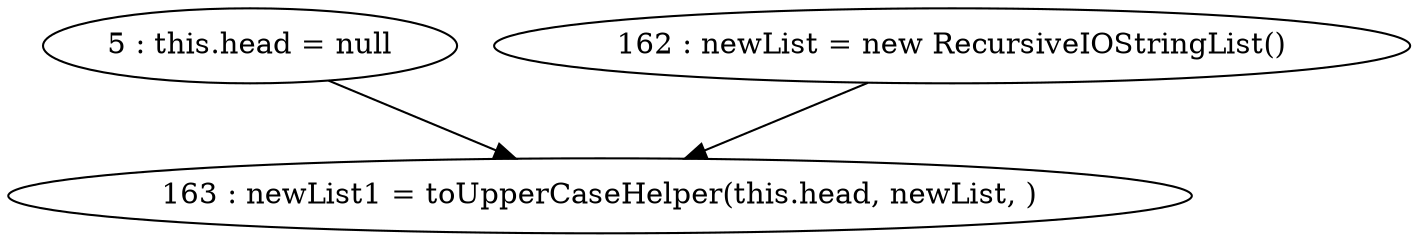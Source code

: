 digraph G {
"5 : this.head = null"
"5 : this.head = null" -> "163 : newList1 = toUpperCaseHelper(this.head, newList, )"
"162 : newList = new RecursiveIOStringList()"
"162 : newList = new RecursiveIOStringList()" -> "163 : newList1 = toUpperCaseHelper(this.head, newList, )"
"163 : newList1 = toUpperCaseHelper(this.head, newList, )"
}